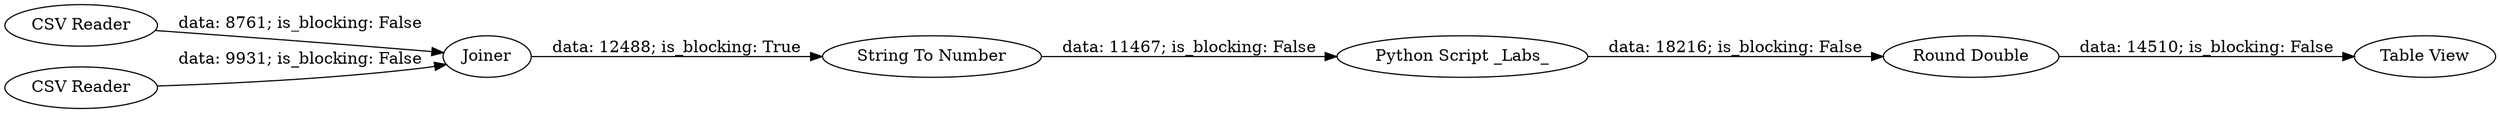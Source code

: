 digraph {
	"1057307879068348044_4" [label="Table View"]
	"1057307879068348044_25" [label="Python Script _Labs_"]
	"1057307879068348044_18" [label="String To Number"]
	"1057307879068348044_24" [label="CSV Reader"]
	"1057307879068348044_5" [label="Round Double"]
	"1057307879068348044_23" [label="CSV Reader"]
	"1057307879068348044_17" [label=Joiner]
	"1057307879068348044_18" -> "1057307879068348044_25" [label="data: 11467; is_blocking: False"]
	"1057307879068348044_25" -> "1057307879068348044_5" [label="data: 18216; is_blocking: False"]
	"1057307879068348044_23" -> "1057307879068348044_17" [label="data: 9931; is_blocking: False"]
	"1057307879068348044_5" -> "1057307879068348044_4" [label="data: 14510; is_blocking: False"]
	"1057307879068348044_24" -> "1057307879068348044_17" [label="data: 8761; is_blocking: False"]
	"1057307879068348044_17" -> "1057307879068348044_18" [label="data: 12488; is_blocking: True"]
	rankdir=LR
}
